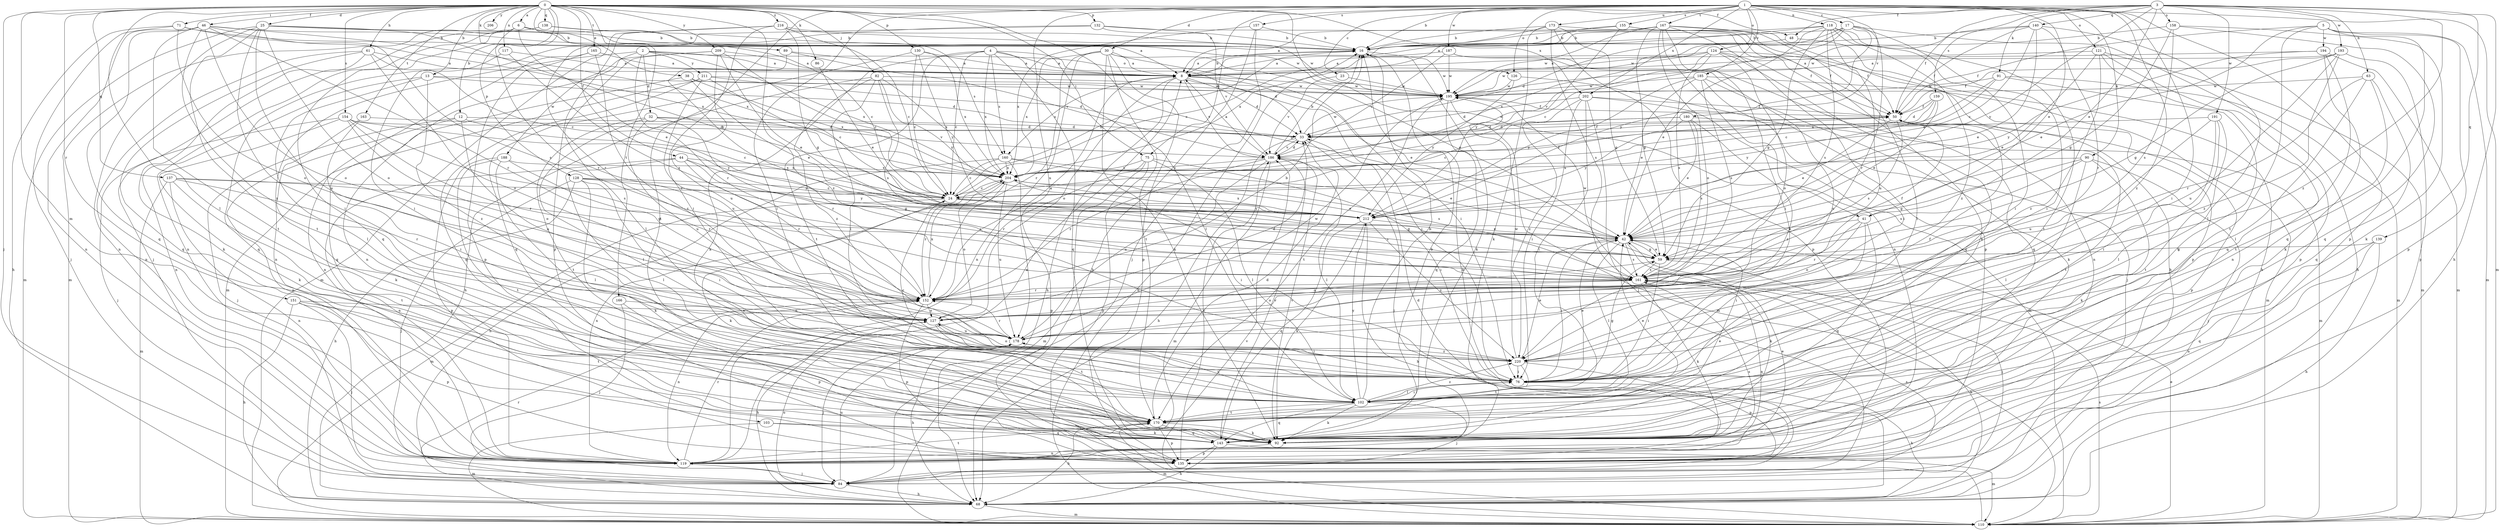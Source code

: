 strict digraph  {
0;
1;
2;
3;
4;
5;
6;
8;
12;
13;
16;
17;
23;
24;
25;
30;
32;
33;
38;
41;
42;
44;
46;
48;
50;
59;
61;
63;
68;
71;
75;
76;
82;
84;
86;
89;
90;
91;
92;
102;
103;
110;
117;
118;
119;
121;
124;
126;
127;
128;
130;
132;
135;
137;
138;
139;
140;
143;
151;
152;
154;
155;
157;
158;
159;
160;
161;
163;
165;
166;
167;
170;
173;
178;
180;
185;
186;
187;
188;
191;
193;
194;
195;
202;
204;
206;
209;
211;
212;
216;
220;
0 -> 6  [label=a];
0 -> 12  [label=b];
0 -> 13  [label=b];
0 -> 25  [label=d];
0 -> 38  [label=e];
0 -> 41  [label=e];
0 -> 44  [label=f];
0 -> 46  [label=f];
0 -> 48  [label=f];
0 -> 59  [label=g];
0 -> 61  [label=h];
0 -> 71  [label=i];
0 -> 75  [label=i];
0 -> 82  [label=j];
0 -> 84  [label=j];
0 -> 86  [label=k];
0 -> 89  [label=k];
0 -> 102  [label=l];
0 -> 103  [label=m];
0 -> 117  [label=n];
0 -> 128  [label=p];
0 -> 130  [label=p];
0 -> 132  [label=p];
0 -> 137  [label=q];
0 -> 138  [label=q];
0 -> 151  [label=r];
0 -> 154  [label=s];
0 -> 163  [label=t];
0 -> 165  [label=t];
0 -> 166  [label=t];
0 -> 202  [label=x];
0 -> 206  [label=y];
0 -> 209  [label=y];
0 -> 216  [label=z];
0 -> 220  [label=z];
1 -> 16  [label=b];
1 -> 17  [label=c];
1 -> 23  [label=c];
1 -> 30  [label=d];
1 -> 41  [label=e];
1 -> 75  [label=i];
1 -> 76  [label=i];
1 -> 90  [label=k];
1 -> 102  [label=l];
1 -> 110  [label=m];
1 -> 118  [label=n];
1 -> 121  [label=o];
1 -> 124  [label=o];
1 -> 135  [label=p];
1 -> 155  [label=s];
1 -> 157  [label=s];
1 -> 167  [label=t];
1 -> 170  [label=t];
1 -> 173  [label=u];
1 -> 178  [label=u];
1 -> 180  [label=v];
1 -> 185  [label=v];
1 -> 187  [label=w];
1 -> 202  [label=x];
1 -> 220  [label=z];
2 -> 8  [label=a];
2 -> 32  [label=d];
2 -> 119  [label=n];
2 -> 126  [label=o];
2 -> 152  [label=r];
2 -> 188  [label=w];
2 -> 204  [label=x];
2 -> 211  [label=y];
3 -> 41  [label=e];
3 -> 48  [label=f];
3 -> 50  [label=f];
3 -> 63  [label=h];
3 -> 68  [label=h];
3 -> 91  [label=k];
3 -> 126  [label=o];
3 -> 139  [label=q];
3 -> 140  [label=q];
3 -> 158  [label=s];
3 -> 159  [label=s];
3 -> 191  [label=w];
3 -> 193  [label=w];
3 -> 212  [label=y];
3 -> 220  [label=z];
4 -> 8  [label=a];
4 -> 24  [label=c];
4 -> 33  [label=d];
4 -> 92  [label=k];
4 -> 102  [label=l];
4 -> 143  [label=q];
4 -> 160  [label=s];
4 -> 170  [label=t];
4 -> 204  [label=x];
5 -> 42  [label=e];
5 -> 50  [label=f];
5 -> 110  [label=m];
5 -> 135  [label=p];
5 -> 143  [label=q];
5 -> 170  [label=t];
5 -> 194  [label=w];
6 -> 16  [label=b];
6 -> 42  [label=e];
6 -> 84  [label=j];
6 -> 110  [label=m];
6 -> 152  [label=r];
6 -> 160  [label=s];
6 -> 195  [label=w];
8 -> 16  [label=b];
8 -> 33  [label=d];
8 -> 42  [label=e];
8 -> 68  [label=h];
8 -> 76  [label=i];
8 -> 127  [label=o];
8 -> 160  [label=s];
8 -> 186  [label=v];
8 -> 195  [label=w];
12 -> 24  [label=c];
12 -> 33  [label=d];
12 -> 84  [label=j];
12 -> 119  [label=n];
12 -> 178  [label=u];
13 -> 33  [label=d];
13 -> 102  [label=l];
13 -> 119  [label=n];
13 -> 195  [label=w];
13 -> 220  [label=z];
16 -> 8  [label=a];
16 -> 92  [label=k];
16 -> 195  [label=w];
17 -> 16  [label=b];
17 -> 24  [label=c];
17 -> 68  [label=h];
17 -> 76  [label=i];
17 -> 152  [label=r];
17 -> 195  [label=w];
17 -> 204  [label=x];
17 -> 212  [label=y];
23 -> 186  [label=v];
23 -> 195  [label=w];
24 -> 16  [label=b];
24 -> 59  [label=g];
24 -> 92  [label=k];
24 -> 110  [label=m];
24 -> 161  [label=s];
24 -> 212  [label=y];
25 -> 8  [label=a];
25 -> 16  [label=b];
25 -> 76  [label=i];
25 -> 110  [label=m];
25 -> 119  [label=n];
25 -> 127  [label=o];
25 -> 170  [label=t];
25 -> 178  [label=u];
25 -> 212  [label=y];
30 -> 8  [label=a];
30 -> 42  [label=e];
30 -> 76  [label=i];
30 -> 92  [label=k];
30 -> 119  [label=n];
30 -> 135  [label=p];
30 -> 152  [label=r];
30 -> 170  [label=t];
30 -> 204  [label=x];
32 -> 33  [label=d];
32 -> 102  [label=l];
32 -> 152  [label=r];
32 -> 170  [label=t];
32 -> 178  [label=u];
32 -> 186  [label=v];
33 -> 50  [label=f];
33 -> 68  [label=h];
33 -> 84  [label=j];
33 -> 186  [label=v];
33 -> 195  [label=w];
38 -> 42  [label=e];
38 -> 143  [label=q];
38 -> 195  [label=w];
38 -> 204  [label=x];
41 -> 42  [label=e];
41 -> 76  [label=i];
41 -> 127  [label=o];
41 -> 143  [label=q];
41 -> 152  [label=r];
42 -> 59  [label=g];
42 -> 76  [label=i];
42 -> 92  [label=k];
42 -> 102  [label=l];
42 -> 161  [label=s];
44 -> 59  [label=g];
44 -> 102  [label=l];
44 -> 119  [label=n];
44 -> 152  [label=r];
44 -> 204  [label=x];
44 -> 212  [label=y];
46 -> 16  [label=b];
46 -> 119  [label=n];
46 -> 127  [label=o];
46 -> 143  [label=q];
46 -> 152  [label=r];
46 -> 161  [label=s];
46 -> 170  [label=t];
46 -> 204  [label=x];
46 -> 220  [label=z];
48 -> 33  [label=d];
48 -> 68  [label=h];
50 -> 33  [label=d];
50 -> 42  [label=e];
50 -> 135  [label=p];
50 -> 161  [label=s];
50 -> 170  [label=t];
59 -> 42  [label=e];
59 -> 76  [label=i];
59 -> 84  [label=j];
59 -> 127  [label=o];
59 -> 161  [label=s];
61 -> 8  [label=a];
61 -> 24  [label=c];
61 -> 92  [label=k];
61 -> 119  [label=n];
61 -> 127  [label=o];
61 -> 143  [label=q];
63 -> 102  [label=l];
63 -> 143  [label=q];
63 -> 152  [label=r];
63 -> 170  [label=t];
63 -> 195  [label=w];
68 -> 110  [label=m];
68 -> 127  [label=o];
68 -> 152  [label=r];
71 -> 16  [label=b];
71 -> 68  [label=h];
71 -> 84  [label=j];
71 -> 127  [label=o];
71 -> 204  [label=x];
75 -> 76  [label=i];
75 -> 102  [label=l];
75 -> 110  [label=m];
75 -> 135  [label=p];
75 -> 152  [label=r];
75 -> 204  [label=x];
76 -> 24  [label=c];
76 -> 42  [label=e];
76 -> 59  [label=g];
76 -> 68  [label=h];
76 -> 102  [label=l];
82 -> 68  [label=h];
82 -> 76  [label=i];
82 -> 161  [label=s];
82 -> 195  [label=w];
82 -> 204  [label=x];
82 -> 212  [label=y];
82 -> 220  [label=z];
84 -> 16  [label=b];
84 -> 68  [label=h];
84 -> 161  [label=s];
84 -> 178  [label=u];
86 -> 42  [label=e];
89 -> 8  [label=a];
89 -> 161  [label=s];
89 -> 186  [label=v];
90 -> 59  [label=g];
90 -> 84  [label=j];
90 -> 92  [label=k];
90 -> 102  [label=l];
90 -> 161  [label=s];
90 -> 204  [label=x];
91 -> 24  [label=c];
91 -> 110  [label=m];
91 -> 170  [label=t];
91 -> 195  [label=w];
91 -> 204  [label=x];
92 -> 16  [label=b];
92 -> 119  [label=n];
92 -> 186  [label=v];
102 -> 16  [label=b];
102 -> 42  [label=e];
102 -> 76  [label=i];
102 -> 84  [label=j];
102 -> 92  [label=k];
102 -> 143  [label=q];
102 -> 170  [label=t];
102 -> 178  [label=u];
102 -> 212  [label=y];
102 -> 220  [label=z];
103 -> 92  [label=k];
103 -> 110  [label=m];
103 -> 143  [label=q];
110 -> 16  [label=b];
110 -> 42  [label=e];
110 -> 161  [label=s];
110 -> 186  [label=v];
117 -> 8  [label=a];
117 -> 143  [label=q];
117 -> 161  [label=s];
118 -> 8  [label=a];
118 -> 16  [label=b];
118 -> 42  [label=e];
118 -> 59  [label=g];
118 -> 76  [label=i];
118 -> 161  [label=s];
118 -> 170  [label=t];
118 -> 178  [label=u];
118 -> 220  [label=z];
119 -> 8  [label=a];
119 -> 42  [label=e];
119 -> 84  [label=j];
119 -> 152  [label=r];
119 -> 161  [label=s];
119 -> 170  [label=t];
119 -> 204  [label=x];
121 -> 8  [label=a];
121 -> 42  [label=e];
121 -> 110  [label=m];
121 -> 119  [label=n];
121 -> 135  [label=p];
121 -> 220  [label=z];
124 -> 8  [label=a];
124 -> 119  [label=n];
124 -> 127  [label=o];
124 -> 135  [label=p];
124 -> 143  [label=q];
124 -> 161  [label=s];
124 -> 186  [label=v];
124 -> 195  [label=w];
126 -> 84  [label=j];
126 -> 195  [label=w];
126 -> 212  [label=y];
127 -> 33  [label=d];
127 -> 68  [label=h];
127 -> 76  [label=i];
127 -> 170  [label=t];
127 -> 178  [label=u];
128 -> 24  [label=c];
128 -> 68  [label=h];
128 -> 76  [label=i];
128 -> 84  [label=j];
128 -> 92  [label=k];
128 -> 161  [label=s];
128 -> 212  [label=y];
130 -> 8  [label=a];
130 -> 24  [label=c];
130 -> 143  [label=q];
130 -> 204  [label=x];
130 -> 212  [label=y];
132 -> 16  [label=b];
132 -> 50  [label=f];
132 -> 76  [label=i];
132 -> 152  [label=r];
132 -> 186  [label=v];
135 -> 33  [label=d];
135 -> 186  [label=v];
137 -> 24  [label=c];
137 -> 59  [label=g];
137 -> 110  [label=m];
137 -> 119  [label=n];
137 -> 152  [label=r];
137 -> 170  [label=t];
138 -> 16  [label=b];
138 -> 24  [label=c];
138 -> 119  [label=n];
138 -> 143  [label=q];
139 -> 59  [label=g];
139 -> 68  [label=h];
139 -> 119  [label=n];
139 -> 143  [label=q];
140 -> 16  [label=b];
140 -> 24  [label=c];
140 -> 42  [label=e];
140 -> 50  [label=f];
140 -> 102  [label=l];
140 -> 152  [label=r];
140 -> 195  [label=w];
143 -> 42  [label=e];
143 -> 68  [label=h];
143 -> 110  [label=m];
143 -> 135  [label=p];
143 -> 186  [label=v];
151 -> 68  [label=h];
151 -> 84  [label=j];
151 -> 127  [label=o];
151 -> 135  [label=p];
151 -> 170  [label=t];
152 -> 8  [label=a];
152 -> 16  [label=b];
152 -> 119  [label=n];
152 -> 127  [label=o];
152 -> 135  [label=p];
152 -> 204  [label=x];
154 -> 33  [label=d];
154 -> 84  [label=j];
154 -> 92  [label=k];
154 -> 127  [label=o];
154 -> 152  [label=r];
154 -> 161  [label=s];
154 -> 212  [label=y];
155 -> 16  [label=b];
155 -> 92  [label=k];
155 -> 102  [label=l];
155 -> 204  [label=x];
155 -> 212  [label=y];
157 -> 16  [label=b];
157 -> 68  [label=h];
157 -> 84  [label=j];
157 -> 204  [label=x];
158 -> 16  [label=b];
158 -> 59  [label=g];
158 -> 92  [label=k];
158 -> 143  [label=q];
158 -> 161  [label=s];
159 -> 33  [label=d];
159 -> 42  [label=e];
159 -> 50  [label=f];
159 -> 186  [label=v];
159 -> 212  [label=y];
160 -> 24  [label=c];
160 -> 42  [label=e];
160 -> 68  [label=h];
160 -> 135  [label=p];
160 -> 161  [label=s];
160 -> 204  [label=x];
161 -> 50  [label=f];
161 -> 68  [label=h];
161 -> 92  [label=k];
161 -> 119  [label=n];
161 -> 127  [label=o];
161 -> 152  [label=r];
161 -> 195  [label=w];
163 -> 33  [label=d];
163 -> 76  [label=i];
163 -> 92  [label=k];
165 -> 8  [label=a];
165 -> 110  [label=m];
165 -> 135  [label=p];
165 -> 220  [label=z];
166 -> 84  [label=j];
166 -> 127  [label=o];
166 -> 135  [label=p];
167 -> 8  [label=a];
167 -> 16  [label=b];
167 -> 50  [label=f];
167 -> 59  [label=g];
167 -> 68  [label=h];
167 -> 76  [label=i];
167 -> 119  [label=n];
167 -> 127  [label=o];
167 -> 135  [label=p];
167 -> 195  [label=w];
170 -> 33  [label=d];
170 -> 68  [label=h];
170 -> 92  [label=k];
170 -> 110  [label=m];
170 -> 135  [label=p];
170 -> 143  [label=q];
173 -> 16  [label=b];
173 -> 24  [label=c];
173 -> 50  [label=f];
173 -> 59  [label=g];
173 -> 92  [label=k];
173 -> 135  [label=p];
173 -> 161  [label=s];
178 -> 68  [label=h];
178 -> 84  [label=j];
178 -> 152  [label=r];
178 -> 195  [label=w];
178 -> 220  [label=z];
180 -> 24  [label=c];
180 -> 33  [label=d];
180 -> 42  [label=e];
180 -> 110  [label=m];
180 -> 161  [label=s];
180 -> 212  [label=y];
180 -> 220  [label=z];
185 -> 42  [label=e];
185 -> 92  [label=k];
185 -> 110  [label=m];
185 -> 161  [label=s];
185 -> 178  [label=u];
185 -> 195  [label=w];
185 -> 212  [label=y];
186 -> 8  [label=a];
186 -> 16  [label=b];
186 -> 33  [label=d];
186 -> 102  [label=l];
186 -> 110  [label=m];
186 -> 152  [label=r];
186 -> 178  [label=u];
186 -> 204  [label=x];
187 -> 8  [label=a];
187 -> 76  [label=i];
187 -> 143  [label=q];
187 -> 186  [label=v];
187 -> 195  [label=w];
188 -> 102  [label=l];
188 -> 135  [label=p];
188 -> 152  [label=r];
188 -> 170  [label=t];
188 -> 204  [label=x];
191 -> 33  [label=d];
191 -> 76  [label=i];
191 -> 102  [label=l];
191 -> 170  [label=t];
191 -> 178  [label=u];
193 -> 8  [label=a];
193 -> 50  [label=f];
193 -> 59  [label=g];
193 -> 135  [label=p];
193 -> 178  [label=u];
193 -> 220  [label=z];
194 -> 8  [label=a];
194 -> 92  [label=k];
194 -> 110  [label=m];
194 -> 143  [label=q];
194 -> 212  [label=y];
195 -> 50  [label=f];
195 -> 110  [label=m];
195 -> 143  [label=q];
195 -> 170  [label=t];
202 -> 33  [label=d];
202 -> 50  [label=f];
202 -> 76  [label=i];
202 -> 84  [label=j];
202 -> 102  [label=l];
202 -> 110  [label=m];
202 -> 220  [label=z];
204 -> 24  [label=c];
204 -> 42  [label=e];
204 -> 50  [label=f];
204 -> 76  [label=i];
204 -> 127  [label=o];
204 -> 152  [label=r];
204 -> 178  [label=u];
209 -> 8  [label=a];
209 -> 24  [label=c];
209 -> 42  [label=e];
209 -> 102  [label=l];
209 -> 119  [label=n];
209 -> 178  [label=u];
211 -> 24  [label=c];
211 -> 33  [label=d];
211 -> 119  [label=n];
211 -> 143  [label=q];
211 -> 178  [label=u];
211 -> 195  [label=w];
212 -> 42  [label=e];
212 -> 68  [label=h];
212 -> 92  [label=k];
212 -> 143  [label=q];
212 -> 204  [label=x];
212 -> 220  [label=z];
216 -> 16  [label=b];
216 -> 24  [label=c];
216 -> 59  [label=g];
216 -> 76  [label=i];
216 -> 110  [label=m];
216 -> 135  [label=p];
216 -> 195  [label=w];
220 -> 42  [label=e];
220 -> 50  [label=f];
220 -> 76  [label=i];
220 -> 127  [label=o];
220 -> 135  [label=p];
220 -> 170  [label=t];
220 -> 195  [label=w];
}

